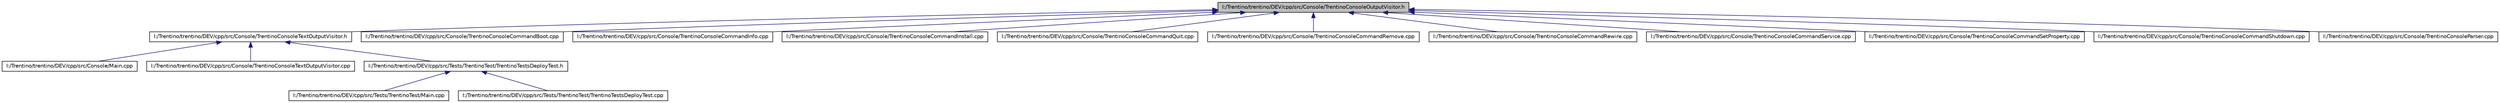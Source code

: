 digraph G
{
  edge [fontname="Helvetica",fontsize="10",labelfontname="Helvetica",labelfontsize="10"];
  node [fontname="Helvetica",fontsize="10",shape=record];
  Node1 [label="I:/Trentino/trentino/DEV/cpp/src/Console/TrentinoConsoleOutputVisitor.h",height=0.2,width=0.4,color="black", fillcolor="grey75", style="filled" fontcolor="black"];
  Node1 -> Node2 [dir="back",color="midnightblue",fontsize="10",style="solid",fontname="Helvetica"];
  Node2 [label="I:/Trentino/trentino/DEV/cpp/src/Console/TrentinoConsoleTextOutputVisitor.h",height=0.2,width=0.4,color="black", fillcolor="white", style="filled",URL="$_trentino_console_text_output_visitor_8h.html"];
  Node2 -> Node3 [dir="back",color="midnightblue",fontsize="10",style="solid",fontname="Helvetica"];
  Node3 [label="I:/Trentino/trentino/DEV/cpp/src/Console/Main.cpp",height=0.2,width=0.4,color="black", fillcolor="white", style="filled",URL="$_console_2_main_8cpp.html"];
  Node2 -> Node4 [dir="back",color="midnightblue",fontsize="10",style="solid",fontname="Helvetica"];
  Node4 [label="I:/Trentino/trentino/DEV/cpp/src/Console/TrentinoConsoleTextOutputVisitor.cpp",height=0.2,width=0.4,color="black", fillcolor="white", style="filled",URL="$_trentino_console_text_output_visitor_8cpp.html"];
  Node2 -> Node5 [dir="back",color="midnightblue",fontsize="10",style="solid",fontname="Helvetica"];
  Node5 [label="I:/Trentino/trentino/DEV/cpp/src/Tests/TrentinoTest/TrentinoTestsDeployTest.h",height=0.2,width=0.4,color="black", fillcolor="white", style="filled",URL="$_trentino_tests_deploy_test_8h.html"];
  Node5 -> Node6 [dir="back",color="midnightblue",fontsize="10",style="solid",fontname="Helvetica"];
  Node6 [label="I:/Trentino/trentino/DEV/cpp/src/Tests/TrentinoTest/Main.cpp",height=0.2,width=0.4,color="black", fillcolor="white", style="filled",URL="$_tests_2_trentino_test_2_main_8cpp.html"];
  Node5 -> Node7 [dir="back",color="midnightblue",fontsize="10",style="solid",fontname="Helvetica"];
  Node7 [label="I:/Trentino/trentino/DEV/cpp/src/Tests/TrentinoTest/TrentinoTestsDeployTest.cpp",height=0.2,width=0.4,color="black", fillcolor="white", style="filled",URL="$_trentino_tests_deploy_test_8cpp.html"];
  Node1 -> Node8 [dir="back",color="midnightblue",fontsize="10",style="solid",fontname="Helvetica"];
  Node8 [label="I:/Trentino/trentino/DEV/cpp/src/Console/TrentinoConsoleCommandBoot.cpp",height=0.2,width=0.4,color="black", fillcolor="white", style="filled",URL="$_trentino_console_command_boot_8cpp.html"];
  Node1 -> Node9 [dir="back",color="midnightblue",fontsize="10",style="solid",fontname="Helvetica"];
  Node9 [label="I:/Trentino/trentino/DEV/cpp/src/Console/TrentinoConsoleCommandInfo.cpp",height=0.2,width=0.4,color="black", fillcolor="white", style="filled",URL="$_trentino_console_command_info_8cpp.html"];
  Node1 -> Node10 [dir="back",color="midnightblue",fontsize="10",style="solid",fontname="Helvetica"];
  Node10 [label="I:/Trentino/trentino/DEV/cpp/src/Console/TrentinoConsoleCommandInstall.cpp",height=0.2,width=0.4,color="black", fillcolor="white", style="filled",URL="$_trentino_console_command_install_8cpp.html"];
  Node1 -> Node11 [dir="back",color="midnightblue",fontsize="10",style="solid",fontname="Helvetica"];
  Node11 [label="I:/Trentino/trentino/DEV/cpp/src/Console/TrentinoConsoleCommandQuit.cpp",height=0.2,width=0.4,color="black", fillcolor="white", style="filled",URL="$_trentino_console_command_quit_8cpp.html"];
  Node1 -> Node12 [dir="back",color="midnightblue",fontsize="10",style="solid",fontname="Helvetica"];
  Node12 [label="I:/Trentino/trentino/DEV/cpp/src/Console/TrentinoConsoleCommandRemove.cpp",height=0.2,width=0.4,color="black", fillcolor="white", style="filled",URL="$_trentino_console_command_remove_8cpp.html"];
  Node1 -> Node13 [dir="back",color="midnightblue",fontsize="10",style="solid",fontname="Helvetica"];
  Node13 [label="I:/Trentino/trentino/DEV/cpp/src/Console/TrentinoConsoleCommandRewire.cpp",height=0.2,width=0.4,color="black", fillcolor="white", style="filled",URL="$_trentino_console_command_rewire_8cpp.html"];
  Node1 -> Node14 [dir="back",color="midnightblue",fontsize="10",style="solid",fontname="Helvetica"];
  Node14 [label="I:/Trentino/trentino/DEV/cpp/src/Console/TrentinoConsoleCommandService.cpp",height=0.2,width=0.4,color="black", fillcolor="white", style="filled",URL="$_trentino_console_command_service_8cpp.html"];
  Node1 -> Node15 [dir="back",color="midnightblue",fontsize="10",style="solid",fontname="Helvetica"];
  Node15 [label="I:/Trentino/trentino/DEV/cpp/src/Console/TrentinoConsoleCommandSetProperty.cpp",height=0.2,width=0.4,color="black", fillcolor="white", style="filled",URL="$_trentino_console_command_set_property_8cpp.html"];
  Node1 -> Node16 [dir="back",color="midnightblue",fontsize="10",style="solid",fontname="Helvetica"];
  Node16 [label="I:/Trentino/trentino/DEV/cpp/src/Console/TrentinoConsoleCommandShutdown.cpp",height=0.2,width=0.4,color="black", fillcolor="white", style="filled",URL="$_trentino_console_command_shutdown_8cpp.html"];
  Node1 -> Node17 [dir="back",color="midnightblue",fontsize="10",style="solid",fontname="Helvetica"];
  Node17 [label="I:/Trentino/trentino/DEV/cpp/src/Console/TrentinoConsoleParser.cpp",height=0.2,width=0.4,color="black", fillcolor="white", style="filled",URL="$_trentino_console_parser_8cpp.html"];
}
